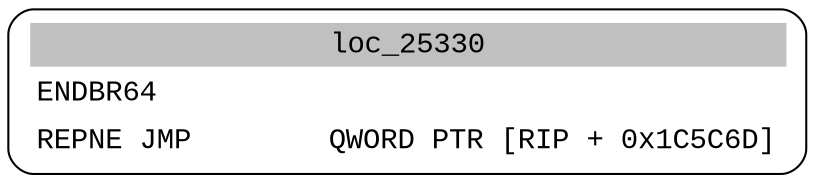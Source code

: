digraph asm_graph {
1941 [
shape="Mrecord" fontname="Courier New"label =<<table border="0" cellborder="0" cellpadding="3"><tr><td align="center" colspan="2" bgcolor="grey">loc_25330</td></tr><tr><td align="left">ENDBR64    </td></tr><tr><td align="left">REPNE JMP        QWORD PTR [RIP + 0x1C5C6D]</td></tr></table>> ];
}